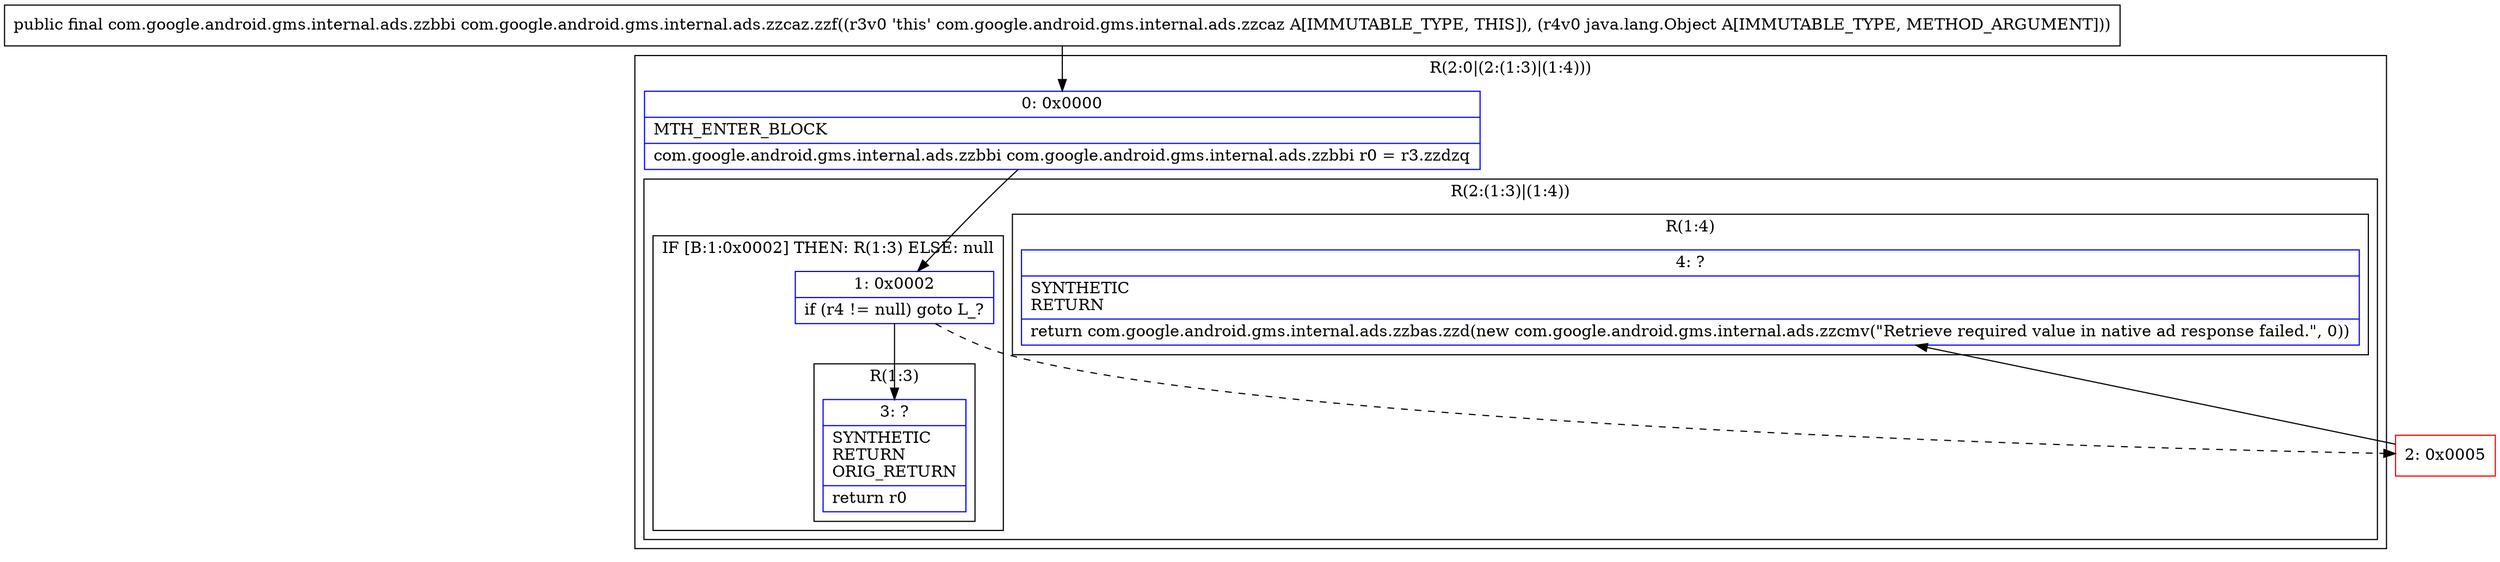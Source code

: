 digraph "CFG forcom.google.android.gms.internal.ads.zzcaz.zzf(Ljava\/lang\/Object;)Lcom\/google\/android\/gms\/internal\/ads\/zzbbi;" {
subgraph cluster_Region_55660399 {
label = "R(2:0|(2:(1:3)|(1:4)))";
node [shape=record,color=blue];
Node_0 [shape=record,label="{0\:\ 0x0000|MTH_ENTER_BLOCK\l|com.google.android.gms.internal.ads.zzbbi com.google.android.gms.internal.ads.zzbbi r0 = r3.zzdzq\l}"];
subgraph cluster_Region_2045270784 {
label = "R(2:(1:3)|(1:4))";
node [shape=record,color=blue];
subgraph cluster_IfRegion_1892370789 {
label = "IF [B:1:0x0002] THEN: R(1:3) ELSE: null";
node [shape=record,color=blue];
Node_1 [shape=record,label="{1\:\ 0x0002|if (r4 != null) goto L_?\l}"];
subgraph cluster_Region_147140412 {
label = "R(1:3)";
node [shape=record,color=blue];
Node_3 [shape=record,label="{3\:\ ?|SYNTHETIC\lRETURN\lORIG_RETURN\l|return r0\l}"];
}
}
subgraph cluster_Region_1364604047 {
label = "R(1:4)";
node [shape=record,color=blue];
Node_4 [shape=record,label="{4\:\ ?|SYNTHETIC\lRETURN\l|return com.google.android.gms.internal.ads.zzbas.zzd(new com.google.android.gms.internal.ads.zzcmv(\"Retrieve required value in native ad response failed.\", 0))\l}"];
}
}
}
Node_2 [shape=record,color=red,label="{2\:\ 0x0005}"];
MethodNode[shape=record,label="{public final com.google.android.gms.internal.ads.zzbbi com.google.android.gms.internal.ads.zzcaz.zzf((r3v0 'this' com.google.android.gms.internal.ads.zzcaz A[IMMUTABLE_TYPE, THIS]), (r4v0 java.lang.Object A[IMMUTABLE_TYPE, METHOD_ARGUMENT])) }"];
MethodNode -> Node_0;
Node_0 -> Node_1;
Node_1 -> Node_2[style=dashed];
Node_1 -> Node_3;
Node_2 -> Node_4;
}

